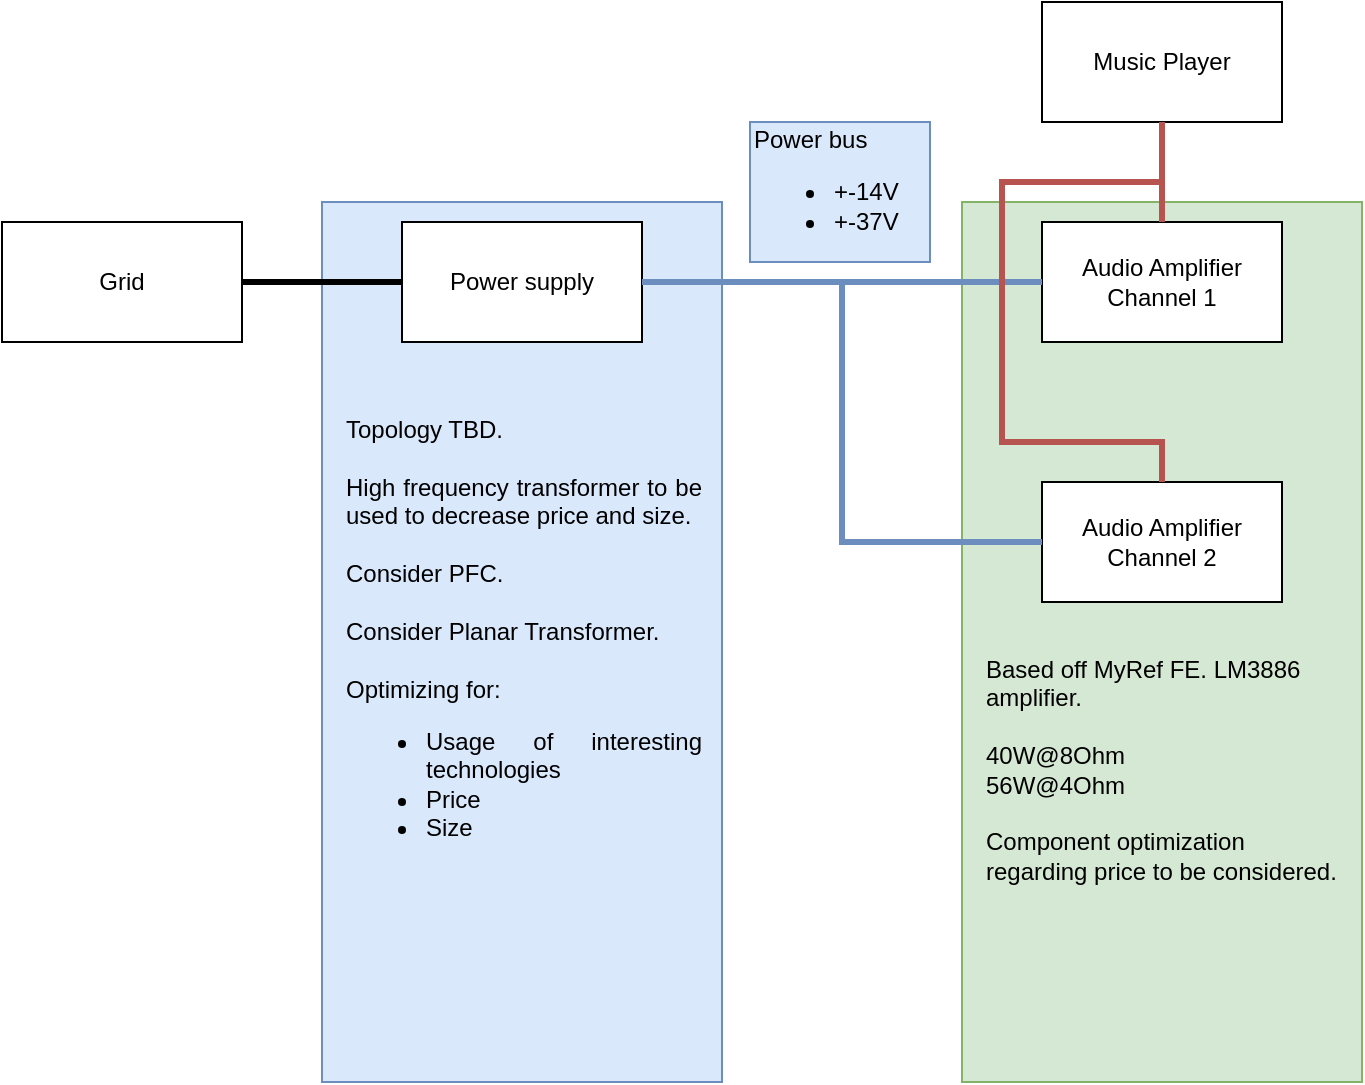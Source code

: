 <mxfile version="16.6.2" type="github"><diagram id="d5zI_Uba2sJQFEVmyIQI" name="Page-1"><mxGraphModel dx="1185" dy="605" grid="1" gridSize="10" guides="1" tooltips="1" connect="1" arrows="1" fold="1" page="1" pageScale="1" pageWidth="827" pageHeight="1169" math="0" shadow="0"><root><mxCell id="0"/><mxCell id="1" parent="0"/><mxCell id="cy_Pv2K9Ll1Xdqbg26Oz-15" value="" style="rounded=0;whiteSpace=wrap;html=1;strokeColor=#6c8ebf;fillColor=#dae8fc;" vertex="1" parent="1"><mxGeometry x="200" y="120" width="200" height="440" as="geometry"/></mxCell><mxCell id="cy_Pv2K9Ll1Xdqbg26Oz-13" value="" style="rounded=0;whiteSpace=wrap;html=1;strokeColor=#82b366;fillColor=#d5e8d4;" vertex="1" parent="1"><mxGeometry x="520" y="120" width="200" height="440" as="geometry"/></mxCell><mxCell id="cy_Pv2K9Ll1Xdqbg26Oz-12" value="" style="edgeStyle=orthogonalEdgeStyle;rounded=0;orthogonalLoop=1;jettySize=auto;html=1;strokeWidth=3;endArrow=none;endFill=0;" edge="1" parent="1" source="cy_Pv2K9Ll1Xdqbg26Oz-1" target="cy_Pv2K9Ll1Xdqbg26Oz-11"><mxGeometry relative="1" as="geometry"/></mxCell><mxCell id="cy_Pv2K9Ll1Xdqbg26Oz-1" value="&lt;div&gt;Power supply&lt;/div&gt;" style="rounded=0;whiteSpace=wrap;html=1;" vertex="1" parent="1"><mxGeometry x="240" y="130" width="120" height="60" as="geometry"/></mxCell><mxCell id="cy_Pv2K9Ll1Xdqbg26Oz-2" value="Audio Amplifier Channel 1" style="whiteSpace=wrap;html=1;rounded=0;" vertex="1" parent="1"><mxGeometry x="560" y="130" width="120" height="60" as="geometry"/></mxCell><mxCell id="cy_Pv2K9Ll1Xdqbg26Oz-4" value="" style="endArrow=none;html=1;rounded=0;exitX=1;exitY=0.5;exitDx=0;exitDy=0;entryX=0;entryY=0.5;entryDx=0;entryDy=0;fillColor=#dae8fc;strokeColor=#6c8ebf;strokeWidth=3;" edge="1" parent="1" source="cy_Pv2K9Ll1Xdqbg26Oz-1" target="cy_Pv2K9Ll1Xdqbg26Oz-2"><mxGeometry width="50" height="50" relative="1" as="geometry"><mxPoint x="510" y="250" as="sourcePoint"/><mxPoint x="560" y="200" as="targetPoint"/></mxGeometry></mxCell><mxCell id="cy_Pv2K9Ll1Xdqbg26Oz-5" value="&lt;div&gt;Audio Amplifier Channel 2&lt;/div&gt;" style="whiteSpace=wrap;html=1;rounded=0;" vertex="1" parent="1"><mxGeometry x="560" y="260" width="120" height="60" as="geometry"/></mxCell><mxCell id="cy_Pv2K9Ll1Xdqbg26Oz-6" value="" style="endArrow=none;html=1;rounded=0;exitX=0;exitY=0.5;exitDx=0;exitDy=0;fillColor=#dae8fc;strokeColor=#6c8ebf;strokeWidth=3;" edge="1" parent="1" source="cy_Pv2K9Ll1Xdqbg26Oz-5"><mxGeometry width="50" height="50" relative="1" as="geometry"><mxPoint x="540" y="260" as="sourcePoint"/><mxPoint x="460" y="160" as="targetPoint"/><Array as="points"><mxPoint x="460" y="290"/></Array></mxGeometry></mxCell><mxCell id="cy_Pv2K9Ll1Xdqbg26Oz-10" value="&lt;div&gt;Power bus&lt;br&gt;&lt;/div&gt;&lt;div&gt;&lt;ul&gt;&lt;li&gt;+-14V&lt;/li&gt;&lt;li&gt;+-37V&lt;br&gt;&lt;/li&gt;&lt;/ul&gt;&lt;/div&gt;" style="text;html=1;strokeColor=#6c8ebf;fillColor=#dae8fc;align=left;verticalAlign=middle;whiteSpace=wrap;rounded=0;" vertex="1" parent="1"><mxGeometry x="414" y="80" width="90" height="70" as="geometry"/></mxCell><mxCell id="cy_Pv2K9Ll1Xdqbg26Oz-11" value="Grid" style="whiteSpace=wrap;html=1;rounded=0;" vertex="1" parent="1"><mxGeometry x="40" y="130" width="120" height="60" as="geometry"/></mxCell><mxCell id="cy_Pv2K9Ll1Xdqbg26Oz-14" value="&lt;div&gt;Based off MyRef FE. LM3886 amplifier.&lt;/div&gt;&lt;div&gt;&lt;br&gt;&lt;/div&gt;&lt;div&gt;40W@8Ohm&lt;/div&gt;&lt;div&gt;56W@4Ohm&lt;/div&gt;&lt;div&gt;&lt;br&gt;&lt;/div&gt;&lt;div&gt;Component optimization regarding price to be considered.&lt;br&gt;&lt;/div&gt;" style="text;html=1;strokeColor=none;fillColor=none;align=left;verticalAlign=top;whiteSpace=wrap;rounded=0;" vertex="1" parent="1"><mxGeometry x="530" y="340" width="180" height="220" as="geometry"/></mxCell><mxCell id="cy_Pv2K9Ll1Xdqbg26Oz-16" value="&lt;div align=&quot;justify&quot;&gt;Topology TBD.&lt;/div&gt;&lt;div align=&quot;justify&quot;&gt;&lt;br&gt;&lt;/div&gt;&lt;div align=&quot;justify&quot;&gt;High frequency transformer to be used to decrease price and size.&lt;/div&gt;&lt;div align=&quot;justify&quot;&gt;&lt;br&gt;&lt;/div&gt;&lt;div align=&quot;justify&quot;&gt;Consider PFC.&lt;/div&gt;&lt;div align=&quot;justify&quot;&gt;&lt;br&gt;&lt;/div&gt;&lt;div align=&quot;justify&quot;&gt;Consider Planar Transformer.&lt;/div&gt;&lt;div align=&quot;justify&quot;&gt;&lt;br&gt;&lt;/div&gt;&lt;div align=&quot;justify&quot;&gt;Optimizing for:&lt;/div&gt;&lt;div align=&quot;justify&quot;&gt;&lt;ul&gt;&lt;li&gt;Usage of interesting technologies&lt;/li&gt;&lt;li&gt;Price&lt;/li&gt;&lt;li&gt;Size&lt;/li&gt;&lt;/ul&gt;&lt;/div&gt;&lt;div&gt;&lt;br&gt;&lt;/div&gt;&lt;div&gt;&lt;br&gt;&lt;/div&gt;" style="text;html=1;strokeColor=none;fillColor=none;align=left;verticalAlign=top;whiteSpace=wrap;rounded=0;" vertex="1" parent="1"><mxGeometry x="210" y="220" width="180" height="330" as="geometry"/></mxCell><mxCell id="cy_Pv2K9Ll1Xdqbg26Oz-17" value="Music Player" style="whiteSpace=wrap;html=1;rounded=0;" vertex="1" parent="1"><mxGeometry x="560" y="20" width="120" height="60" as="geometry"/></mxCell><mxCell id="cy_Pv2K9Ll1Xdqbg26Oz-18" value="" style="endArrow=none;html=1;rounded=0;exitX=0.5;exitY=0;exitDx=0;exitDy=0;entryX=0.5;entryY=1;entryDx=0;entryDy=0;fillColor=#f8cecc;strokeColor=#b85450;strokeWidth=3;" edge="1" parent="1" source="cy_Pv2K9Ll1Xdqbg26Oz-2" target="cy_Pv2K9Ll1Xdqbg26Oz-17"><mxGeometry width="50" height="50" relative="1" as="geometry"><mxPoint x="370" y="170" as="sourcePoint"/><mxPoint x="570" y="170" as="targetPoint"/></mxGeometry></mxCell><mxCell id="cy_Pv2K9Ll1Xdqbg26Oz-19" value="" style="endArrow=none;html=1;rounded=0;fillColor=#f8cecc;strokeColor=#b85450;strokeWidth=3;" edge="1" parent="1" source="cy_Pv2K9Ll1Xdqbg26Oz-5"><mxGeometry width="50" height="50" relative="1" as="geometry"><mxPoint x="730" y="60" as="sourcePoint"/><mxPoint x="620" y="110" as="targetPoint"/><Array as="points"><mxPoint x="620" y="240"/><mxPoint x="540" y="240"/><mxPoint x="540" y="110"/></Array></mxGeometry></mxCell></root></mxGraphModel></diagram></mxfile>
